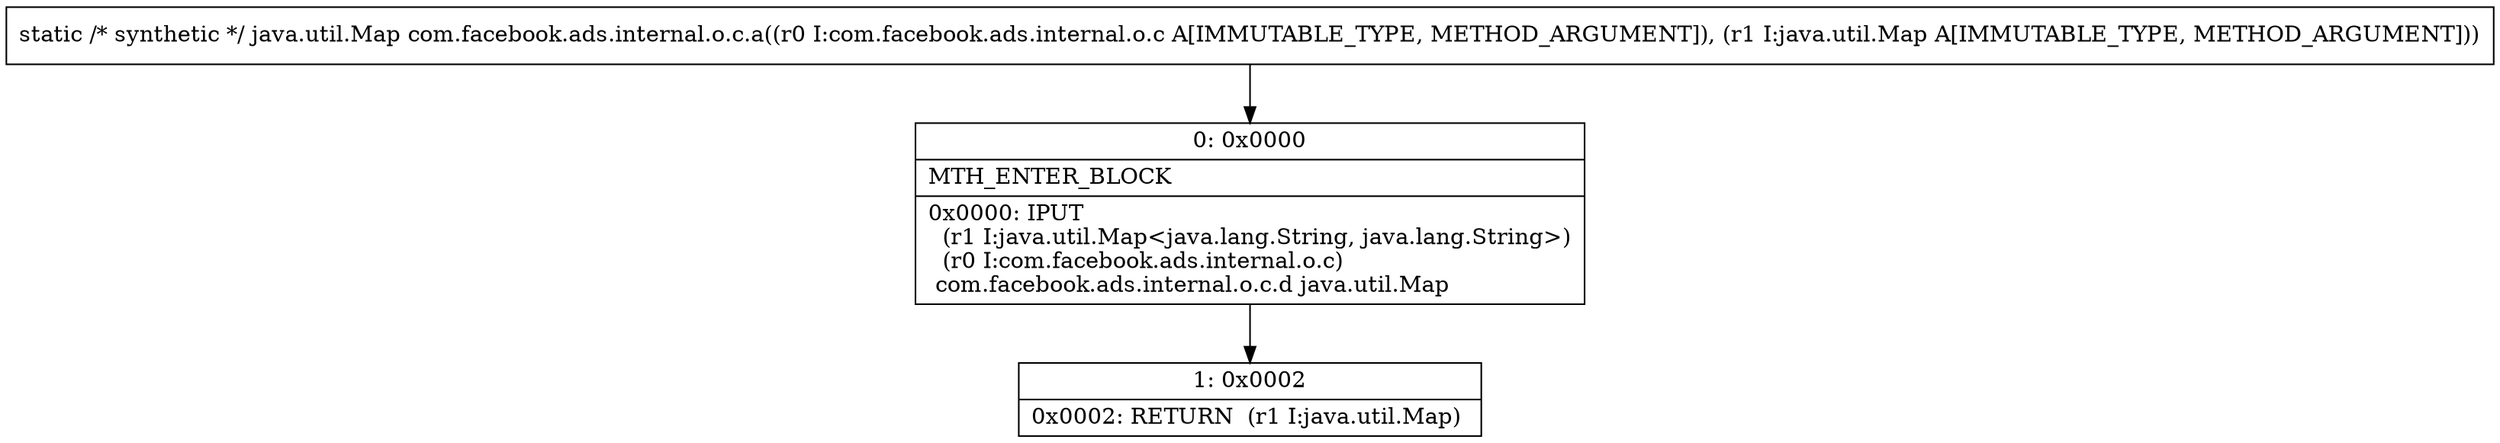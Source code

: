 digraph "CFG forcom.facebook.ads.internal.o.c.a(Lcom\/facebook\/ads\/internal\/o\/c;Ljava\/util\/Map;)Ljava\/util\/Map;" {
Node_0 [shape=record,label="{0\:\ 0x0000|MTH_ENTER_BLOCK\l|0x0000: IPUT  \l  (r1 I:java.util.Map\<java.lang.String, java.lang.String\>)\l  (r0 I:com.facebook.ads.internal.o.c)\l com.facebook.ads.internal.o.c.d java.util.Map \l}"];
Node_1 [shape=record,label="{1\:\ 0x0002|0x0002: RETURN  (r1 I:java.util.Map) \l}"];
MethodNode[shape=record,label="{static \/* synthetic *\/ java.util.Map com.facebook.ads.internal.o.c.a((r0 I:com.facebook.ads.internal.o.c A[IMMUTABLE_TYPE, METHOD_ARGUMENT]), (r1 I:java.util.Map A[IMMUTABLE_TYPE, METHOD_ARGUMENT])) }"];
MethodNode -> Node_0;
Node_0 -> Node_1;
}

